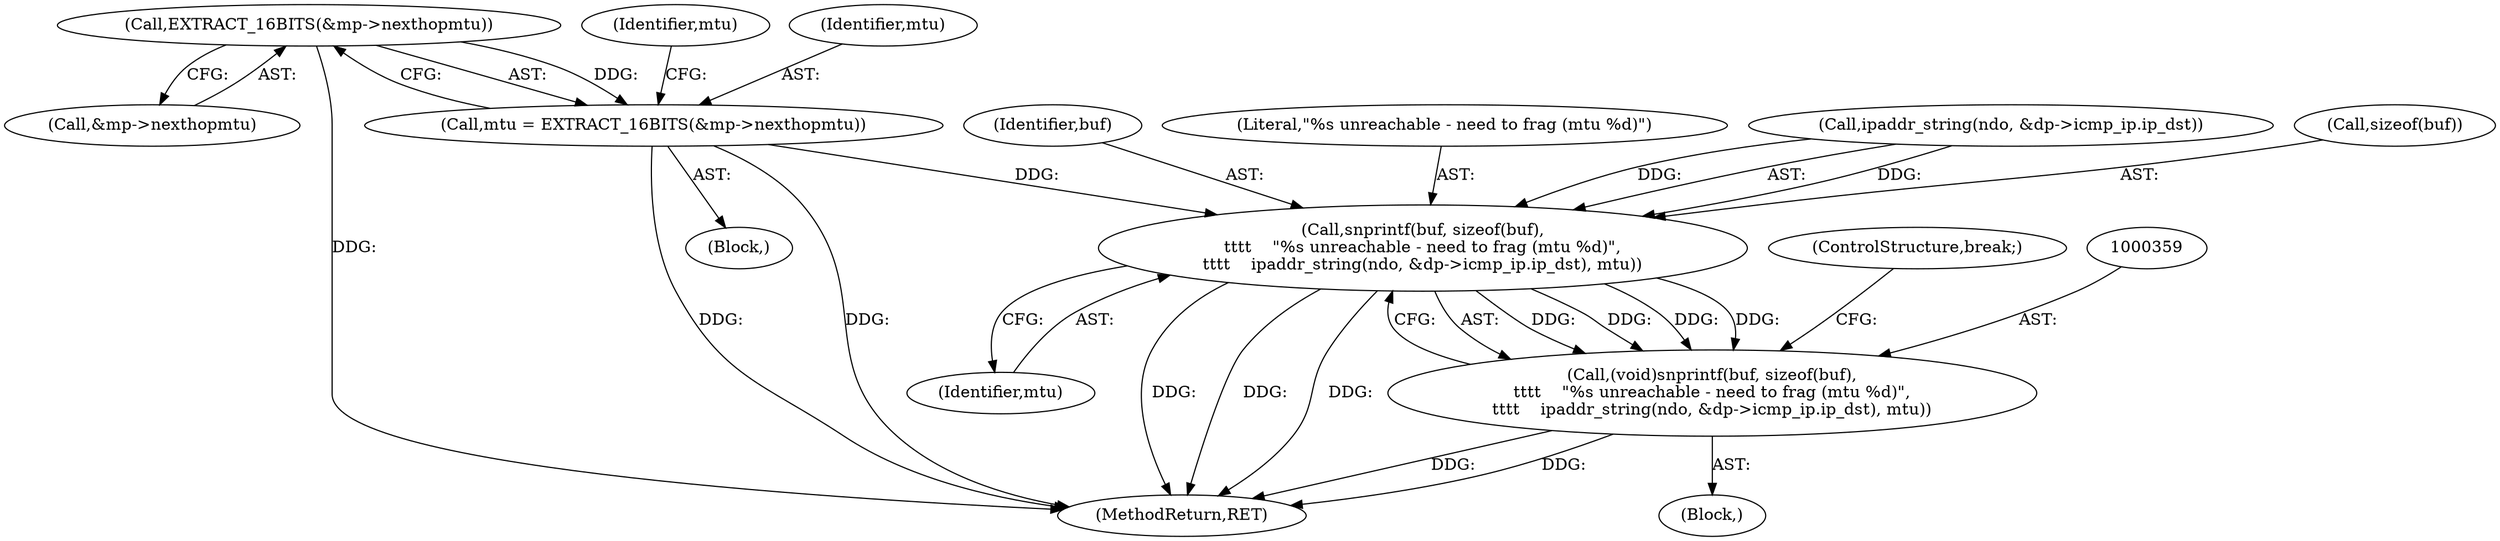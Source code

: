 digraph "0_tcpdump_2b62d1dda41590db29368ec7ba5f4faf3464765a@pointer" {
"1000350" [label="(Call,EXTRACT_16BITS(&mp->nexthopmtu))"];
"1000348" [label="(Call,mtu = EXTRACT_16BITS(&mp->nexthopmtu))"];
"1000360" [label="(Call,snprintf(buf, sizeof(buf),\n\t\t\t\t    \"%s unreachable - need to frag (mtu %d)\",\n\t\t\t\t    ipaddr_string(ndo, &dp->icmp_ip.ip_dst), mtu))"];
"1000358" [label="(Call,(void)snprintf(buf, sizeof(buf),\n\t\t\t\t    \"%s unreachable - need to frag (mtu %d)\",\n\t\t\t\t    ipaddr_string(ndo, &dp->icmp_ip.ip_dst), mtu))"];
"1000361" [label="(Identifier,buf)"];
"1000336" [label="(Block,)"];
"1000351" [label="(Call,&mp->nexthopmtu)"];
"1000360" [label="(Call,snprintf(buf, sizeof(buf),\n\t\t\t\t    \"%s unreachable - need to frag (mtu %d)\",\n\t\t\t\t    ipaddr_string(ndo, &dp->icmp_ip.ip_dst), mtu))"];
"1000373" [label="(Identifier,mtu)"];
"1000364" [label="(Literal,\"%s unreachable - need to frag (mtu %d)\")"];
"1000357" [label="(Block,)"];
"1000391" [label="(ControlStructure,break;)"];
"1000350" [label="(Call,EXTRACT_16BITS(&mp->nexthopmtu))"];
"1000365" [label="(Call,ipaddr_string(ndo, &dp->icmp_ip.ip_dst))"];
"1001245" [label="(MethodReturn,RET)"];
"1000348" [label="(Call,mtu = EXTRACT_16BITS(&mp->nexthopmtu))"];
"1000362" [label="(Call,sizeof(buf))"];
"1000356" [label="(Identifier,mtu)"];
"1000349" [label="(Identifier,mtu)"];
"1000358" [label="(Call,(void)snprintf(buf, sizeof(buf),\n\t\t\t\t    \"%s unreachable - need to frag (mtu %d)\",\n\t\t\t\t    ipaddr_string(ndo, &dp->icmp_ip.ip_dst), mtu))"];
"1000350" -> "1000348"  [label="AST: "];
"1000350" -> "1000351"  [label="CFG: "];
"1000351" -> "1000350"  [label="AST: "];
"1000348" -> "1000350"  [label="CFG: "];
"1000350" -> "1001245"  [label="DDG: "];
"1000350" -> "1000348"  [label="DDG: "];
"1000348" -> "1000336"  [label="AST: "];
"1000349" -> "1000348"  [label="AST: "];
"1000356" -> "1000348"  [label="CFG: "];
"1000348" -> "1001245"  [label="DDG: "];
"1000348" -> "1001245"  [label="DDG: "];
"1000348" -> "1000360"  [label="DDG: "];
"1000360" -> "1000358"  [label="AST: "];
"1000360" -> "1000373"  [label="CFG: "];
"1000361" -> "1000360"  [label="AST: "];
"1000362" -> "1000360"  [label="AST: "];
"1000364" -> "1000360"  [label="AST: "];
"1000365" -> "1000360"  [label="AST: "];
"1000373" -> "1000360"  [label="AST: "];
"1000358" -> "1000360"  [label="CFG: "];
"1000360" -> "1001245"  [label="DDG: "];
"1000360" -> "1001245"  [label="DDG: "];
"1000360" -> "1001245"  [label="DDG: "];
"1000360" -> "1000358"  [label="DDG: "];
"1000360" -> "1000358"  [label="DDG: "];
"1000360" -> "1000358"  [label="DDG: "];
"1000360" -> "1000358"  [label="DDG: "];
"1000365" -> "1000360"  [label="DDG: "];
"1000365" -> "1000360"  [label="DDG: "];
"1000358" -> "1000357"  [label="AST: "];
"1000359" -> "1000358"  [label="AST: "];
"1000391" -> "1000358"  [label="CFG: "];
"1000358" -> "1001245"  [label="DDG: "];
"1000358" -> "1001245"  [label="DDG: "];
}

